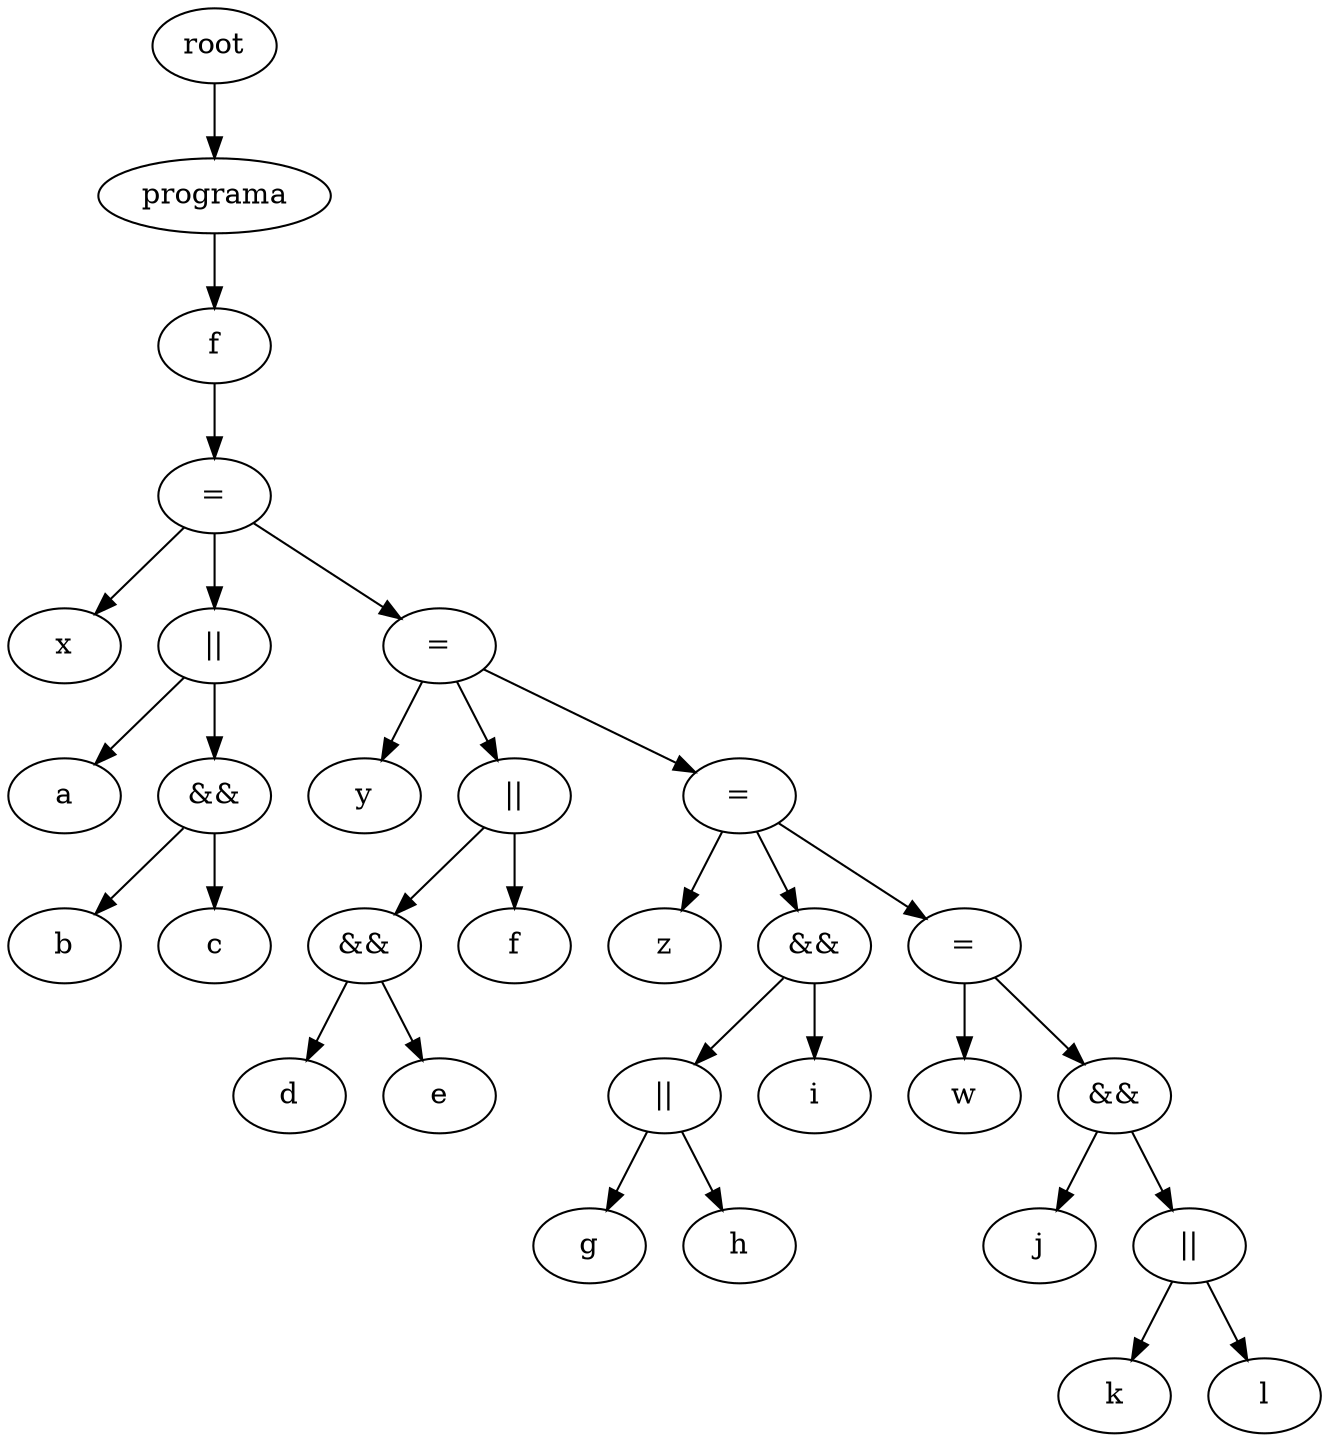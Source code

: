 digraph G {
node_0x8ff8890 [label="x"]
node_0x8ff88d0 [label="a"]
node_0x8ff8910 [label="b"]
node_0x8ff8950 [label="c"]
node_0x8ff8968 [label="&&"]
node_0x8ff8968 -> node_0x8ff8910
node_0x8ff8968 -> node_0x8ff8950
node_0x8ff8980 [label="||"]
node_0x8ff8980 -> node_0x8ff88d0
node_0x8ff8980 -> node_0x8ff8968
node_0x8ff8998 [label="="]
node_0x8ff8998 -> node_0x8ff8890
node_0x8ff8998 -> node_0x8ff8980
node_0x8ff89d8 [label="y"]
node_0x8ff8a18 [label="d"]
node_0x8ff8a58 [label="e"]
node_0x8ff8a70 [label="&&"]
node_0x8ff8a70 -> node_0x8ff8a18
node_0x8ff8a70 -> node_0x8ff8a58
node_0x8ff8a88 [label="f"]
node_0x8ff8aa0 [label="||"]
node_0x8ff8aa0 -> node_0x8ff8a70
node_0x8ff8aa0 -> node_0x8ff8a88
node_0x8ff8ab8 [label="="]
node_0x8ff8ab8 -> node_0x8ff89d8
node_0x8ff8ab8 -> node_0x8ff8aa0
node_0x8ff8af8 [label="z"]
node_0x8ff8b38 [label="g"]
node_0x8ff8b78 [label="h"]
node_0x8ff8b90 [label="||"]
node_0x8ff8b90 -> node_0x8ff8b38
node_0x8ff8b90 -> node_0x8ff8b78
node_0x8ff8bd0 [label="i"]
node_0x8ff8be8 [label="&&"]
node_0x8ff8be8 -> node_0x8ff8b90
node_0x8ff8be8 -> node_0x8ff8bd0
node_0x8ff8c00 [label="="]
node_0x8ff8c00 -> node_0x8ff8af8
node_0x8ff8c00 -> node_0x8ff8be8
node_0x8ff8c40 [label="w"]
node_0x8ff8c80 [label="j"]
node_0x8ff8cc0 [label="k"]
node_0x8ff8d00 [label="l"]
node_0x8ff8d18 [label="||"]
node_0x8ff8d18 -> node_0x8ff8cc0
node_0x8ff8d18 -> node_0x8ff8d00
node_0x8ff8d30 [label="&&"]
node_0x8ff8d30 -> node_0x8ff8c80
node_0x8ff8d30 -> node_0x8ff8d18
node_0x8ff8d48 [label="="]
node_0x8ff8d48 -> node_0x8ff8c40
node_0x8ff8d48 -> node_0x8ff8d30
node_0x8ff8c00 -> node_0x8ff8d48
node_0x8ff8ab8 -> node_0x8ff8c00
node_0x8ff8998 -> node_0x8ff8ab8
node_0x8ff8d78 [label="f"]
node_0x8ff8d78 -> node_0x8ff8998
node_0x8ff8d90 [label="programa"]
node_0x8ff8d90 -> node_0x8ff8d78
root -> node_0x8ff8d90
  root [label="root"]
}
